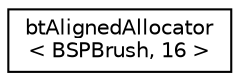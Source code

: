 digraph "Graphical Class Hierarchy"
{
  edge [fontname="Helvetica",fontsize="10",labelfontname="Helvetica",labelfontsize="10"];
  node [fontname="Helvetica",fontsize="10",shape=record];
  rankdir="LR";
  Node1 [label="btAlignedAllocator\l\< BSPBrush, 16 \>",height=0.2,width=0.4,color="black", fillcolor="white", style="filled",URL="$classbt_aligned_allocator.html"];
}
